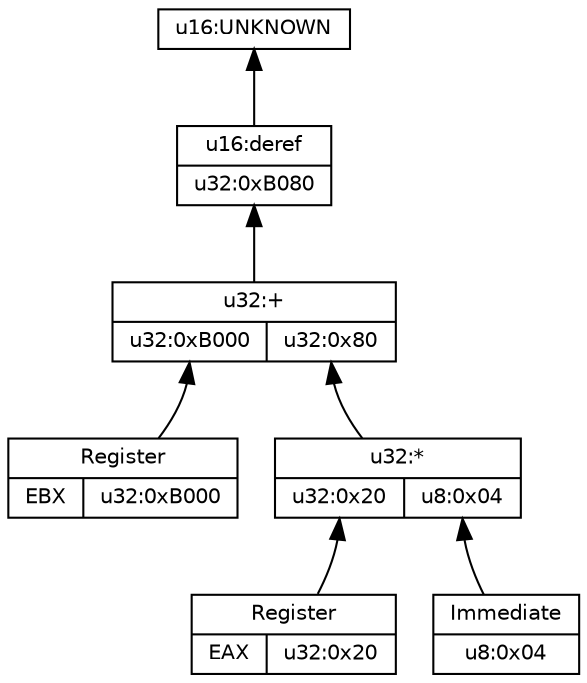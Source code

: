 
digraph eval_example
{
  edge [fontname="Helvetica",fontsize=10,labelfontname="Helvetica",labelfontsize=10,color="black",dir=back,arrowhead="open"];
  node [fontname="Helvetica",fontsize=10,shape=record,height=0.2,width=0.4,color="black"];
  
  result -> deref;
  deref -> SIBexpr;
  SIBexpr:arg2 -> scaleExpr;
  SIBexpr:arg1 -> base;
  scaleExpr:arg1 -> index;
  scaleExpr:arg2 -> scale;
  index [label = "{Register|{ EAX | u32:0x20}}"];
  scale [label = "{Immediate|{ u8:0x04}}"];
  base [label = "{ Register| { EBX | u32:0xB000}}"];
  scaleExpr [label = "{ u32:*| {<arg1> u32:0x20 |<arg2> u8:0x04 } }"];
  SIBexpr [label = "{u32:+ | {<arg1> u32:0xB000|<arg2>u32:0x80} }"];
  deref [label = "{{u16:deref}|u32:0xB080}"];
  result [label="u16:UNKNOWN"];
}
